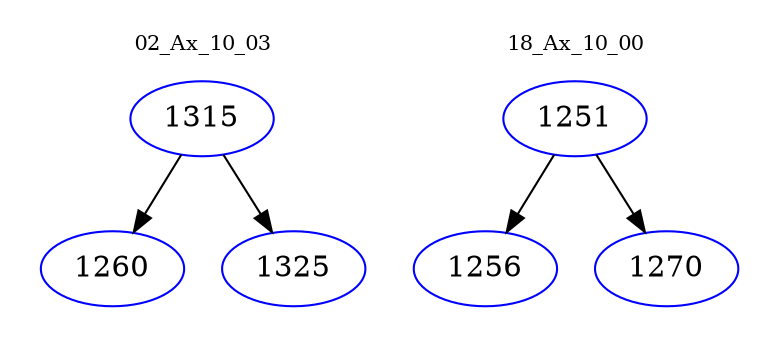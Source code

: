 digraph{
subgraph cluster_0 {
color = white
label = "02_Ax_10_03";
fontsize=10;
T0_1315 [label="1315", color="blue"]
T0_1315 -> T0_1260 [color="black"]
T0_1260 [label="1260", color="blue"]
T0_1315 -> T0_1325 [color="black"]
T0_1325 [label="1325", color="blue"]
}
subgraph cluster_1 {
color = white
label = "18_Ax_10_00";
fontsize=10;
T1_1251 [label="1251", color="blue"]
T1_1251 -> T1_1256 [color="black"]
T1_1256 [label="1256", color="blue"]
T1_1251 -> T1_1270 [color="black"]
T1_1270 [label="1270", color="blue"]
}
}
